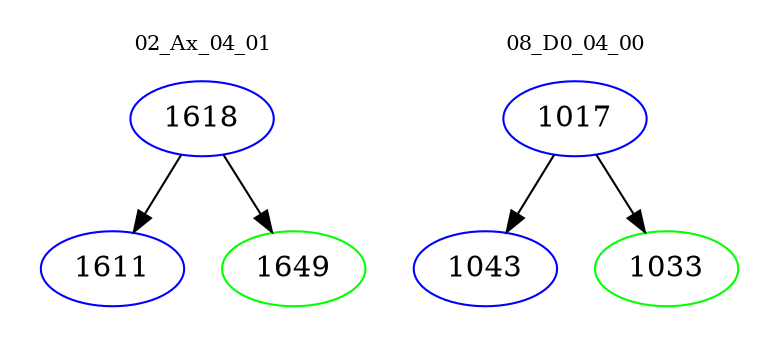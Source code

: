 digraph{
subgraph cluster_0 {
color = white
label = "02_Ax_04_01";
fontsize=10;
T0_1618 [label="1618", color="blue"]
T0_1618 -> T0_1611 [color="black"]
T0_1611 [label="1611", color="blue"]
T0_1618 -> T0_1649 [color="black"]
T0_1649 [label="1649", color="green"]
}
subgraph cluster_1 {
color = white
label = "08_D0_04_00";
fontsize=10;
T1_1017 [label="1017", color="blue"]
T1_1017 -> T1_1043 [color="black"]
T1_1043 [label="1043", color="blue"]
T1_1017 -> T1_1033 [color="black"]
T1_1033 [label="1033", color="green"]
}
}
